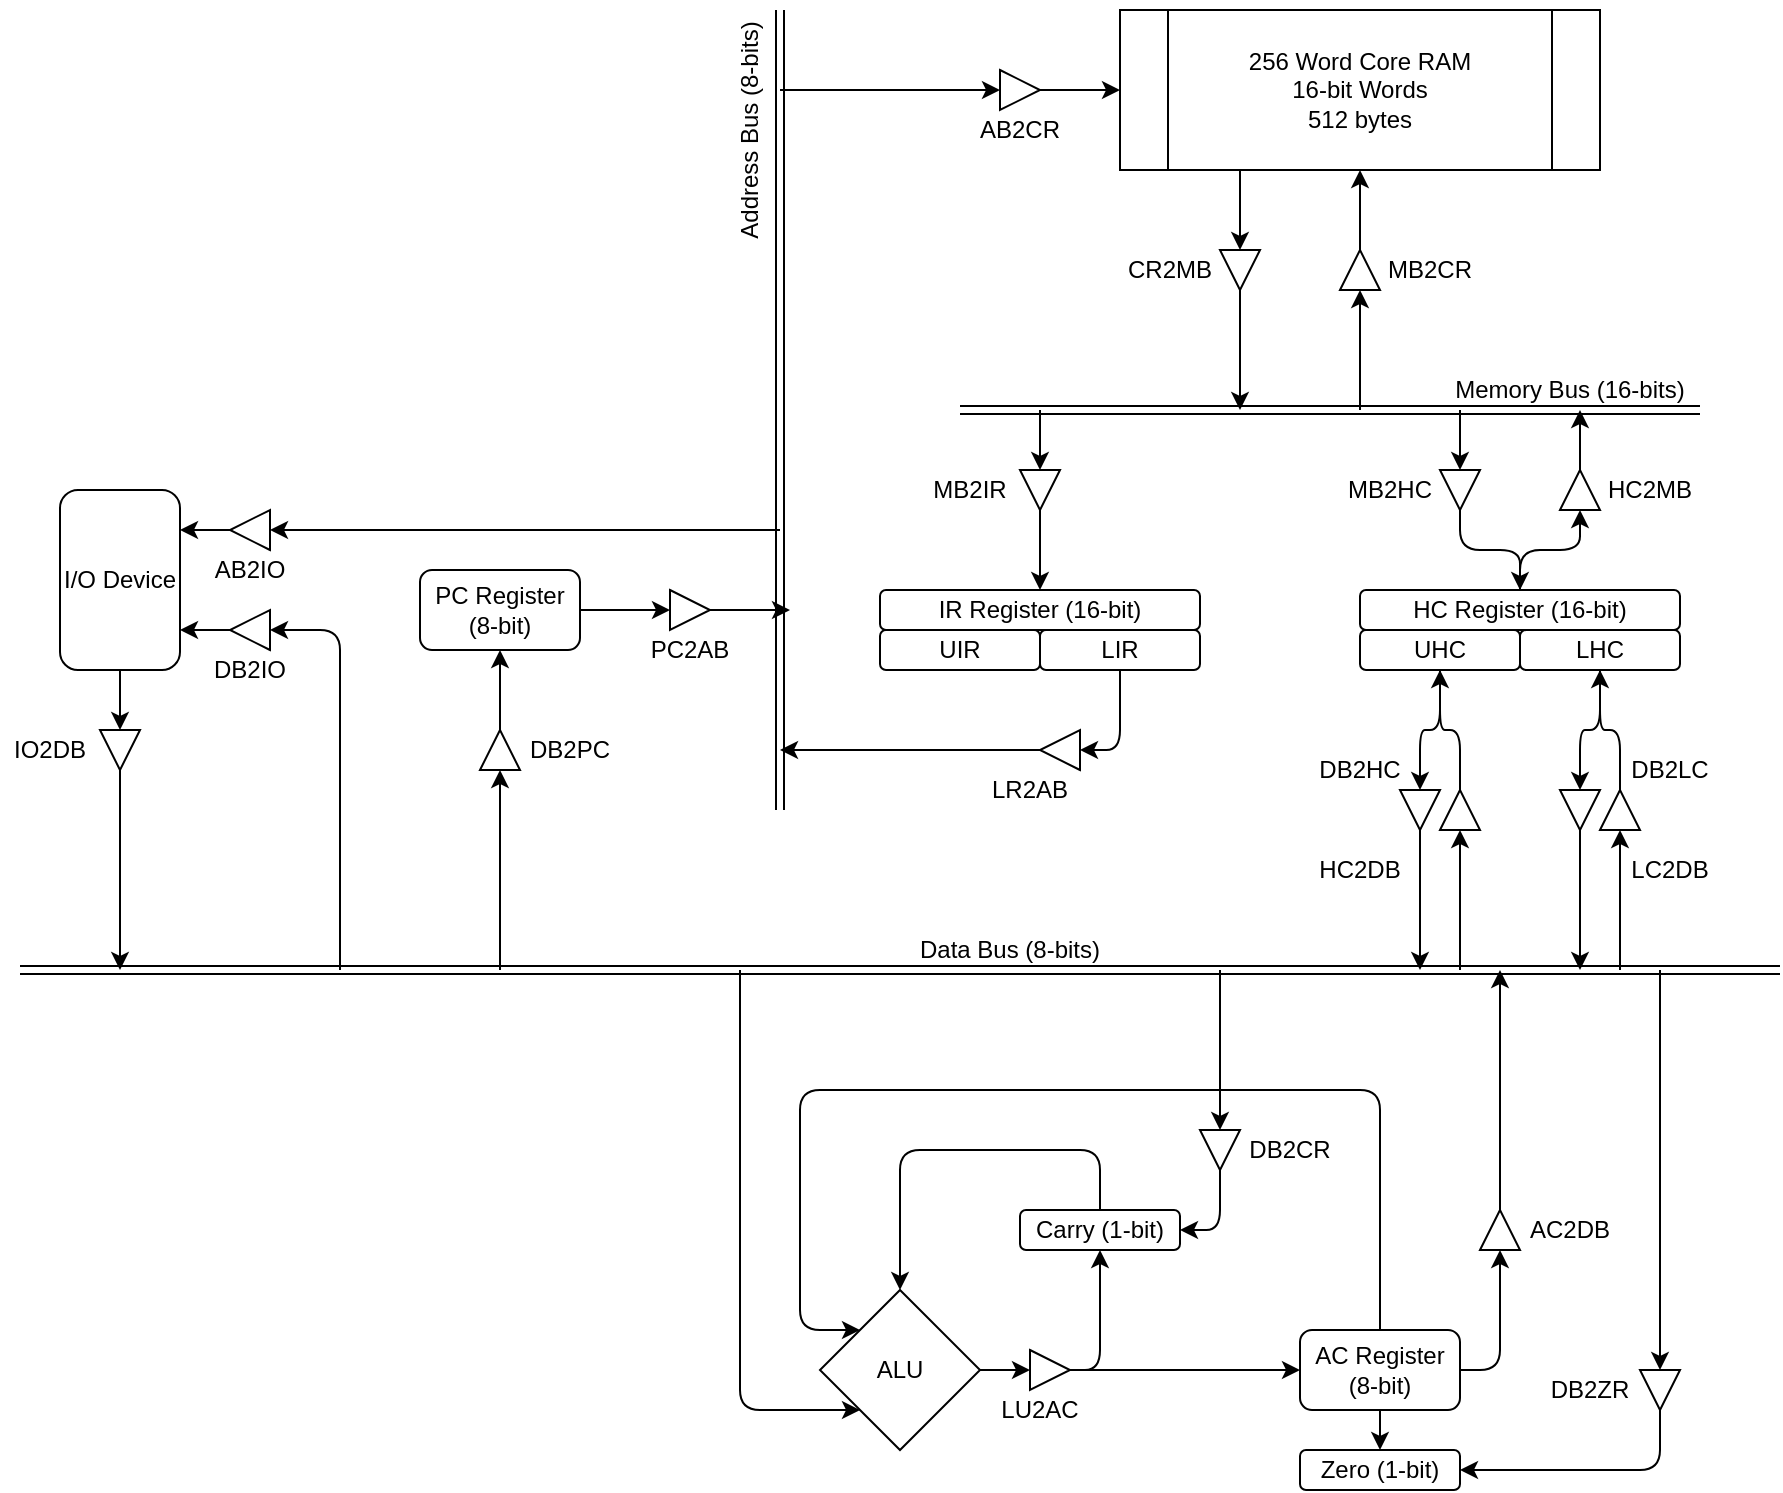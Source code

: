 <mxfile version="25.0.2">
  <diagram name="Page-1" id="8v1CLoxzxKAQLf_QYQPn">
    <mxGraphModel dx="2284" dy="844" grid="1" gridSize="10" guides="1" tooltips="1" connect="1" arrows="1" fold="1" page="1" pageScale="1" pageWidth="850" pageHeight="1100" math="0" shadow="0">
      <root>
        <mxCell id="0" />
        <mxCell id="1" parent="0" />
        <mxCell id="puYhm1N_4dxJy1DMbdnE-1" value="256 Word Core RAM&lt;div&gt;16-bit Words&lt;/div&gt;&lt;div&gt;512 bytes&lt;/div&gt;" style="shape=process;whiteSpace=wrap;html=1;backgroundOutline=1;" parent="1" vertex="1">
          <mxGeometry x="510" y="280" width="240" height="80" as="geometry" />
        </mxCell>
        <mxCell id="puYhm1N_4dxJy1DMbdnE-2" value="" style="shape=link;html=1;rounded=0;" parent="1" edge="1">
          <mxGeometry width="100" relative="1" as="geometry">
            <mxPoint x="430" y="480" as="sourcePoint" />
            <mxPoint x="800" y="480" as="targetPoint" />
          </mxGeometry>
        </mxCell>
        <mxCell id="puYhm1N_4dxJy1DMbdnE-4" value="" style="triangle;whiteSpace=wrap;html=1;rotation=90;" parent="1" vertex="1">
          <mxGeometry x="560" y="400" width="20" height="20" as="geometry" />
        </mxCell>
        <mxCell id="puYhm1N_4dxJy1DMbdnE-6" value="" style="endArrow=classic;html=1;rounded=0;exitX=1;exitY=0.5;exitDx=0;exitDy=0;" parent="1" source="puYhm1N_4dxJy1DMbdnE-4" edge="1">
          <mxGeometry width="50" height="50" relative="1" as="geometry">
            <mxPoint x="670" y="450" as="sourcePoint" />
            <mxPoint x="570" y="480" as="targetPoint" />
          </mxGeometry>
        </mxCell>
        <mxCell id="puYhm1N_4dxJy1DMbdnE-7" value="CR2MB" style="text;html=1;align=center;verticalAlign=middle;whiteSpace=wrap;rounded=0;" parent="1" vertex="1">
          <mxGeometry x="510" y="400" width="50" height="20" as="geometry" />
        </mxCell>
        <mxCell id="puYhm1N_4dxJy1DMbdnE-8" value="" style="triangle;whiteSpace=wrap;html=1;rotation=-90;" parent="1" vertex="1">
          <mxGeometry x="620" y="400" width="20" height="20" as="geometry" />
        </mxCell>
        <mxCell id="puYhm1N_4dxJy1DMbdnE-9" value="" style="endArrow=classic;html=1;rounded=0;entryX=0.5;entryY=1;entryDx=0;entryDy=0;exitX=1;exitY=0.5;exitDx=0;exitDy=0;" parent="1" source="puYhm1N_4dxJy1DMbdnE-8" target="puYhm1N_4dxJy1DMbdnE-1" edge="1">
          <mxGeometry width="50" height="50" relative="1" as="geometry">
            <mxPoint x="670" y="450" as="sourcePoint" />
            <mxPoint x="720" y="400" as="targetPoint" />
          </mxGeometry>
        </mxCell>
        <mxCell id="puYhm1N_4dxJy1DMbdnE-11" value="MB2CR" style="text;html=1;align=center;verticalAlign=middle;whiteSpace=wrap;rounded=0;" parent="1" vertex="1">
          <mxGeometry x="640" y="400" width="50" height="20" as="geometry" />
        </mxCell>
        <mxCell id="puYhm1N_4dxJy1DMbdnE-12" value="Memory Bus (16-bits)" style="text;html=1;align=center;verticalAlign=middle;whiteSpace=wrap;rounded=0;" parent="1" vertex="1">
          <mxGeometry x="670" y="460" width="130" height="20" as="geometry" />
        </mxCell>
        <mxCell id="puYhm1N_4dxJy1DMbdnE-13" value="HC Register (16-bit)" style="rounded=1;whiteSpace=wrap;html=1;" parent="1" vertex="1">
          <mxGeometry x="630" y="570" width="160" height="20" as="geometry" />
        </mxCell>
        <mxCell id="puYhm1N_4dxJy1DMbdnE-15" value="UHC" style="rounded=1;whiteSpace=wrap;html=1;" parent="1" vertex="1">
          <mxGeometry x="630" y="590" width="80" height="20" as="geometry" />
        </mxCell>
        <mxCell id="puYhm1N_4dxJy1DMbdnE-16" value="LHC" style="rounded=1;whiteSpace=wrap;html=1;" parent="1" vertex="1">
          <mxGeometry x="710" y="590" width="80" height="20" as="geometry" />
        </mxCell>
        <mxCell id="puYhm1N_4dxJy1DMbdnE-26" value="" style="triangle;whiteSpace=wrap;html=1;rotation=90;" parent="1" vertex="1">
          <mxGeometry x="670" y="510" width="20" height="20" as="geometry" />
        </mxCell>
        <mxCell id="puYhm1N_4dxJy1DMbdnE-27" value="MB2HC" style="text;html=1;align=center;verticalAlign=middle;whiteSpace=wrap;rounded=0;" parent="1" vertex="1">
          <mxGeometry x="620" y="510" width="50" height="20" as="geometry" />
        </mxCell>
        <mxCell id="puYhm1N_4dxJy1DMbdnE-28" value="" style="triangle;whiteSpace=wrap;html=1;rotation=-90;" parent="1" vertex="1">
          <mxGeometry x="730" y="510" width="20" height="20" as="geometry" />
        </mxCell>
        <mxCell id="puYhm1N_4dxJy1DMbdnE-29" value="HC2MB" style="text;html=1;align=center;verticalAlign=middle;whiteSpace=wrap;rounded=0;" parent="1" vertex="1">
          <mxGeometry x="750" y="510" width="50" height="20" as="geometry" />
        </mxCell>
        <mxCell id="puYhm1N_4dxJy1DMbdnE-30" value="" style="endArrow=classic;html=1;rounded=0;exitX=1;exitY=0.5;exitDx=0;exitDy=0;" parent="1" source="puYhm1N_4dxJy1DMbdnE-28" edge="1">
          <mxGeometry width="50" height="50" relative="1" as="geometry">
            <mxPoint x="640" y="570" as="sourcePoint" />
            <mxPoint x="740" y="480" as="targetPoint" />
          </mxGeometry>
        </mxCell>
        <mxCell id="puYhm1N_4dxJy1DMbdnE-31" value="" style="endArrow=classic;html=1;rounded=1;entryX=0.5;entryY=0;entryDx=0;entryDy=0;exitX=1;exitY=0.5;exitDx=0;exitDy=0;curved=0;" parent="1" source="puYhm1N_4dxJy1DMbdnE-26" target="puYhm1N_4dxJy1DMbdnE-13" edge="1">
          <mxGeometry width="50" height="50" relative="1" as="geometry">
            <mxPoint x="640" y="570" as="sourcePoint" />
            <mxPoint x="690" y="520" as="targetPoint" />
            <Array as="points">
              <mxPoint x="680" y="550" />
              <mxPoint x="710" y="550" />
            </Array>
          </mxGeometry>
        </mxCell>
        <mxCell id="puYhm1N_4dxJy1DMbdnE-32" value="" style="endArrow=classic;html=1;rounded=0;entryX=0;entryY=0.5;entryDx=0;entryDy=0;" parent="1" target="puYhm1N_4dxJy1DMbdnE-8" edge="1">
          <mxGeometry width="50" height="50" relative="1" as="geometry">
            <mxPoint x="630" y="480" as="sourcePoint" />
            <mxPoint x="690" y="520" as="targetPoint" />
          </mxGeometry>
        </mxCell>
        <mxCell id="puYhm1N_4dxJy1DMbdnE-33" value="" style="endArrow=classic;html=1;rounded=0;entryX=0;entryY=0.5;entryDx=0;entryDy=0;exitX=0.25;exitY=1;exitDx=0;exitDy=0;" parent="1" source="puYhm1N_4dxJy1DMbdnE-1" target="puYhm1N_4dxJy1DMbdnE-4" edge="1">
          <mxGeometry width="50" height="50" relative="1" as="geometry">
            <mxPoint x="640" y="570" as="sourcePoint" />
            <mxPoint x="690" y="520" as="targetPoint" />
          </mxGeometry>
        </mxCell>
        <mxCell id="puYhm1N_4dxJy1DMbdnE-34" value="" style="endArrow=classic;html=1;rounded=1;entryX=0;entryY=0.5;entryDx=0;entryDy=0;exitX=0.5;exitY=0;exitDx=0;exitDy=0;curved=0;" parent="1" source="puYhm1N_4dxJy1DMbdnE-13" target="puYhm1N_4dxJy1DMbdnE-28" edge="1">
          <mxGeometry width="50" height="50" relative="1" as="geometry">
            <mxPoint x="640" y="570" as="sourcePoint" />
            <mxPoint x="690" y="520" as="targetPoint" />
            <Array as="points">
              <mxPoint x="710" y="550" />
              <mxPoint x="740" y="550" />
            </Array>
          </mxGeometry>
        </mxCell>
        <mxCell id="puYhm1N_4dxJy1DMbdnE-35" value="" style="endArrow=classic;html=1;rounded=0;entryX=0;entryY=0.5;entryDx=0;entryDy=0;" parent="1" target="puYhm1N_4dxJy1DMbdnE-26" edge="1">
          <mxGeometry width="50" height="50" relative="1" as="geometry">
            <mxPoint x="680" y="480" as="sourcePoint" />
            <mxPoint x="690" y="520" as="targetPoint" />
          </mxGeometry>
        </mxCell>
        <mxCell id="puYhm1N_4dxJy1DMbdnE-36" value="IR Register (16-bit)" style="rounded=1;whiteSpace=wrap;html=1;" parent="1" vertex="1">
          <mxGeometry x="390" y="570" width="160" height="20" as="geometry" />
        </mxCell>
        <mxCell id="puYhm1N_4dxJy1DMbdnE-37" value="UIR" style="rounded=1;whiteSpace=wrap;html=1;" parent="1" vertex="1">
          <mxGeometry x="390" y="590" width="80" height="20" as="geometry" />
        </mxCell>
        <mxCell id="puYhm1N_4dxJy1DMbdnE-38" value="LIR" style="rounded=1;whiteSpace=wrap;html=1;" parent="1" vertex="1">
          <mxGeometry x="470" y="590" width="80" height="20" as="geometry" />
        </mxCell>
        <mxCell id="BRePqx0JXQs3MPjKSJ7a-1" value="" style="triangle;whiteSpace=wrap;html=1;rotation=90;" vertex="1" parent="1">
          <mxGeometry x="460" y="510" width="20" height="20" as="geometry" />
        </mxCell>
        <mxCell id="BRePqx0JXQs3MPjKSJ7a-2" value="MB2IR" style="text;html=1;align=center;verticalAlign=middle;whiteSpace=wrap;rounded=0;" vertex="1" parent="1">
          <mxGeometry x="410" y="510" width="50" height="20" as="geometry" />
        </mxCell>
        <mxCell id="BRePqx0JXQs3MPjKSJ7a-3" value="" style="endArrow=classic;html=1;rounded=0;entryX=0;entryY=0.5;entryDx=0;entryDy=0;" edge="1" parent="1" target="BRePqx0JXQs3MPjKSJ7a-1">
          <mxGeometry width="50" height="50" relative="1" as="geometry">
            <mxPoint x="470" y="480" as="sourcePoint" />
            <mxPoint x="480" y="520" as="targetPoint" />
          </mxGeometry>
        </mxCell>
        <mxCell id="BRePqx0JXQs3MPjKSJ7a-4" value="" style="endArrow=classic;html=1;rounded=0;exitX=1;exitY=0.5;exitDx=0;exitDy=0;" edge="1" parent="1" source="BRePqx0JXQs3MPjKSJ7a-1" target="puYhm1N_4dxJy1DMbdnE-36">
          <mxGeometry width="50" height="50" relative="1" as="geometry">
            <mxPoint x="600" y="530" as="sourcePoint" />
            <mxPoint x="650" y="480" as="targetPoint" />
          </mxGeometry>
        </mxCell>
        <mxCell id="BRePqx0JXQs3MPjKSJ7a-5" value="" style="shape=link;html=1;rounded=0;" edge="1" parent="1">
          <mxGeometry width="100" relative="1" as="geometry">
            <mxPoint x="340" y="680" as="sourcePoint" />
            <mxPoint x="340" y="280" as="targetPoint" />
          </mxGeometry>
        </mxCell>
        <mxCell id="BRePqx0JXQs3MPjKSJ7a-6" value="" style="endArrow=classic;html=1;rounded=0;exitX=1;exitY=0.5;exitDx=0;exitDy=0;" edge="1" parent="1" source="BRePqx0JXQs3MPjKSJ7a-7">
          <mxGeometry width="50" height="50" relative="1" as="geometry">
            <mxPoint x="390" y="660" as="sourcePoint" />
            <mxPoint x="340" y="650" as="targetPoint" />
          </mxGeometry>
        </mxCell>
        <mxCell id="BRePqx0JXQs3MPjKSJ7a-7" value="" style="triangle;whiteSpace=wrap;html=1;rotation=-180;" vertex="1" parent="1">
          <mxGeometry x="470" y="640" width="20" height="20" as="geometry" />
        </mxCell>
        <mxCell id="BRePqx0JXQs3MPjKSJ7a-8" value="" style="endArrow=classic;html=1;rounded=1;entryX=0;entryY=0.5;entryDx=0;entryDy=0;exitX=0.5;exitY=1;exitDx=0;exitDy=0;curved=0;" edge="1" parent="1" source="puYhm1N_4dxJy1DMbdnE-38" target="BRePqx0JXQs3MPjKSJ7a-7">
          <mxGeometry width="50" height="50" relative="1" as="geometry">
            <mxPoint x="400" y="610" as="sourcePoint" />
            <mxPoint x="450" y="560" as="targetPoint" />
            <Array as="points">
              <mxPoint x="510" y="650" />
            </Array>
          </mxGeometry>
        </mxCell>
        <mxCell id="BRePqx0JXQs3MPjKSJ7a-9" value="LR2AB" style="text;html=1;align=center;verticalAlign=middle;whiteSpace=wrap;rounded=0;" vertex="1" parent="1">
          <mxGeometry x="440" y="660" width="50" height="20" as="geometry" />
        </mxCell>
        <mxCell id="BRePqx0JXQs3MPjKSJ7a-10" value="Address Bus (8-bits)" style="text;html=1;align=center;verticalAlign=middle;whiteSpace=wrap;rounded=0;rotation=-90;" vertex="1" parent="1">
          <mxGeometry x="260" y="330" width="130" height="20" as="geometry" />
        </mxCell>
        <mxCell id="BRePqx0JXQs3MPjKSJ7a-12" value="" style="triangle;whiteSpace=wrap;html=1;rotation=0;" vertex="1" parent="1">
          <mxGeometry x="450" y="310" width="20" height="20" as="geometry" />
        </mxCell>
        <mxCell id="BRePqx0JXQs3MPjKSJ7a-13" value="" style="endArrow=classic;html=1;rounded=0;entryX=0;entryY=0.5;entryDx=0;entryDy=0;exitX=1;exitY=0.5;exitDx=0;exitDy=0;" edge="1" parent="1" source="BRePqx0JXQs3MPjKSJ7a-12" target="puYhm1N_4dxJy1DMbdnE-1">
          <mxGeometry width="50" height="50" relative="1" as="geometry">
            <mxPoint x="440" y="470" as="sourcePoint" />
            <mxPoint x="490" y="420" as="targetPoint" />
          </mxGeometry>
        </mxCell>
        <mxCell id="BRePqx0JXQs3MPjKSJ7a-14" value="" style="endArrow=classic;html=1;rounded=0;entryX=0;entryY=0.5;entryDx=0;entryDy=0;" edge="1" parent="1" target="BRePqx0JXQs3MPjKSJ7a-12">
          <mxGeometry width="50" height="50" relative="1" as="geometry">
            <mxPoint x="340" y="320" as="sourcePoint" />
            <mxPoint x="490" y="420" as="targetPoint" />
          </mxGeometry>
        </mxCell>
        <mxCell id="BRePqx0JXQs3MPjKSJ7a-15" value="AB2CR" style="text;html=1;align=center;verticalAlign=middle;whiteSpace=wrap;rounded=0;" vertex="1" parent="1">
          <mxGeometry x="435" y="330" width="50" height="20" as="geometry" />
        </mxCell>
        <mxCell id="BRePqx0JXQs3MPjKSJ7a-16" value="" style="shape=link;html=1;rounded=0;" edge="1" parent="1">
          <mxGeometry width="100" relative="1" as="geometry">
            <mxPoint x="-40" y="760" as="sourcePoint" />
            <mxPoint x="840" y="760" as="targetPoint" />
          </mxGeometry>
        </mxCell>
        <mxCell id="BRePqx0JXQs3MPjKSJ7a-17" value="Data Bus (8-bits)" style="text;html=1;align=center;verticalAlign=middle;whiteSpace=wrap;rounded=0;" vertex="1" parent="1">
          <mxGeometry x="390" y="740" width="130" height="20" as="geometry" />
        </mxCell>
        <mxCell id="BRePqx0JXQs3MPjKSJ7a-22" value="" style="triangle;whiteSpace=wrap;html=1;rotation=90;" vertex="1" parent="1">
          <mxGeometry x="730" y="670" width="20" height="20" as="geometry" />
        </mxCell>
        <mxCell id="BRePqx0JXQs3MPjKSJ7a-23" value="LC2DB" style="text;html=1;align=center;verticalAlign=middle;whiteSpace=wrap;rounded=0;rotation=0;" vertex="1" parent="1">
          <mxGeometry x="760" y="700" width="50" height="20" as="geometry" />
        </mxCell>
        <mxCell id="BRePqx0JXQs3MPjKSJ7a-24" value="" style="triangle;whiteSpace=wrap;html=1;rotation=-90;" vertex="1" parent="1">
          <mxGeometry x="750" y="670" width="20" height="20" as="geometry" />
        </mxCell>
        <mxCell id="BRePqx0JXQs3MPjKSJ7a-25" value="DB2LC" style="text;html=1;align=center;verticalAlign=middle;whiteSpace=wrap;rounded=0;rotation=0;" vertex="1" parent="1">
          <mxGeometry x="760" y="650" width="50" height="20" as="geometry" />
        </mxCell>
        <mxCell id="BRePqx0JXQs3MPjKSJ7a-26" value="" style="endArrow=classic;html=1;rounded=1;entryX=0.5;entryY=1;entryDx=0;entryDy=0;exitX=1;exitY=0.5;exitDx=0;exitDy=0;curved=0;" edge="1" parent="1" source="BRePqx0JXQs3MPjKSJ7a-24" target="puYhm1N_4dxJy1DMbdnE-16">
          <mxGeometry width="50" height="50" relative="1" as="geometry">
            <mxPoint x="790" y="700" as="sourcePoint" />
            <mxPoint x="840" y="650" as="targetPoint" />
            <Array as="points">
              <mxPoint x="760" y="640" />
              <mxPoint x="750" y="640" />
            </Array>
          </mxGeometry>
        </mxCell>
        <mxCell id="BRePqx0JXQs3MPjKSJ7a-27" value="" style="endArrow=classic;html=1;rounded=1;entryX=0;entryY=0.5;entryDx=0;entryDy=0;curved=0;" edge="1" parent="1" target="BRePqx0JXQs3MPjKSJ7a-22">
          <mxGeometry width="50" height="50" relative="1" as="geometry">
            <mxPoint x="750" y="610" as="sourcePoint" />
            <mxPoint x="840" y="650" as="targetPoint" />
            <Array as="points">
              <mxPoint x="750" y="640" />
              <mxPoint x="740" y="640" />
            </Array>
          </mxGeometry>
        </mxCell>
        <mxCell id="BRePqx0JXQs3MPjKSJ7a-28" value="" style="endArrow=classic;html=1;rounded=0;entryX=0;entryY=0.5;entryDx=0;entryDy=0;" edge="1" parent="1" target="BRePqx0JXQs3MPjKSJ7a-24">
          <mxGeometry width="50" height="50" relative="1" as="geometry">
            <mxPoint x="760" y="760" as="sourcePoint" />
            <mxPoint x="760" y="800" as="targetPoint" />
          </mxGeometry>
        </mxCell>
        <mxCell id="BRePqx0JXQs3MPjKSJ7a-29" value="" style="endArrow=classic;html=1;rounded=0;exitX=1;exitY=0.5;exitDx=0;exitDy=0;" edge="1" parent="1" source="BRePqx0JXQs3MPjKSJ7a-22">
          <mxGeometry width="50" height="50" relative="1" as="geometry">
            <mxPoint x="720" y="750" as="sourcePoint" />
            <mxPoint x="740" y="760" as="targetPoint" />
          </mxGeometry>
        </mxCell>
        <mxCell id="BRePqx0JXQs3MPjKSJ7a-30" value="" style="triangle;whiteSpace=wrap;html=1;rotation=90;" vertex="1" parent="1">
          <mxGeometry x="650" y="670" width="20" height="20" as="geometry" />
        </mxCell>
        <mxCell id="BRePqx0JXQs3MPjKSJ7a-31" value="HC2DB" style="text;html=1;align=center;verticalAlign=middle;whiteSpace=wrap;rounded=0;rotation=0;" vertex="1" parent="1">
          <mxGeometry x="605" y="700" width="50" height="20" as="geometry" />
        </mxCell>
        <mxCell id="BRePqx0JXQs3MPjKSJ7a-32" value="" style="triangle;whiteSpace=wrap;html=1;rotation=-90;" vertex="1" parent="1">
          <mxGeometry x="670" y="670" width="20" height="20" as="geometry" />
        </mxCell>
        <mxCell id="BRePqx0JXQs3MPjKSJ7a-33" value="DB2HC" style="text;html=1;align=center;verticalAlign=middle;whiteSpace=wrap;rounded=0;rotation=0;" vertex="1" parent="1">
          <mxGeometry x="605" y="650" width="50" height="20" as="geometry" />
        </mxCell>
        <mxCell id="BRePqx0JXQs3MPjKSJ7a-34" value="" style="endArrow=classic;html=1;rounded=1;entryX=0.5;entryY=1;entryDx=0;entryDy=0;exitX=1;exitY=0.5;exitDx=0;exitDy=0;curved=0;" edge="1" parent="1" source="BRePqx0JXQs3MPjKSJ7a-32">
          <mxGeometry width="50" height="50" relative="1" as="geometry">
            <mxPoint x="710" y="700" as="sourcePoint" />
            <mxPoint x="670" y="610" as="targetPoint" />
            <Array as="points">
              <mxPoint x="680" y="640" />
              <mxPoint x="670" y="640" />
            </Array>
          </mxGeometry>
        </mxCell>
        <mxCell id="BRePqx0JXQs3MPjKSJ7a-35" value="" style="endArrow=classic;html=1;rounded=1;entryX=0;entryY=0.5;entryDx=0;entryDy=0;curved=0;" edge="1" parent="1" target="BRePqx0JXQs3MPjKSJ7a-30">
          <mxGeometry width="50" height="50" relative="1" as="geometry">
            <mxPoint x="670" y="610" as="sourcePoint" />
            <mxPoint x="760" y="650" as="targetPoint" />
            <Array as="points">
              <mxPoint x="670" y="640" />
              <mxPoint x="660" y="640" />
            </Array>
          </mxGeometry>
        </mxCell>
        <mxCell id="BRePqx0JXQs3MPjKSJ7a-36" value="" style="endArrow=classic;html=1;rounded=0;entryX=0;entryY=0.5;entryDx=0;entryDy=0;" edge="1" parent="1" target="BRePqx0JXQs3MPjKSJ7a-32">
          <mxGeometry width="50" height="50" relative="1" as="geometry">
            <mxPoint x="680" y="760" as="sourcePoint" />
            <mxPoint x="680" y="800" as="targetPoint" />
          </mxGeometry>
        </mxCell>
        <mxCell id="BRePqx0JXQs3MPjKSJ7a-37" value="" style="endArrow=classic;html=1;rounded=0;exitX=1;exitY=0.5;exitDx=0;exitDy=0;" edge="1" parent="1" source="BRePqx0JXQs3MPjKSJ7a-30">
          <mxGeometry width="50" height="50" relative="1" as="geometry">
            <mxPoint x="640" y="750" as="sourcePoint" />
            <mxPoint x="660" y="760" as="targetPoint" />
          </mxGeometry>
        </mxCell>
        <mxCell id="BRePqx0JXQs3MPjKSJ7a-38" value="PC Register&lt;div&gt;(8-bit)&lt;/div&gt;" style="rounded=1;whiteSpace=wrap;html=1;" vertex="1" parent="1">
          <mxGeometry x="160" y="560" width="80" height="40" as="geometry" />
        </mxCell>
        <mxCell id="BRePqx0JXQs3MPjKSJ7a-40" value="" style="triangle;whiteSpace=wrap;html=1;rotation=0;" vertex="1" parent="1">
          <mxGeometry x="285" y="570" width="20" height="20" as="geometry" />
        </mxCell>
        <mxCell id="BRePqx0JXQs3MPjKSJ7a-41" value="" style="endArrow=classic;html=1;rounded=0;entryX=0;entryY=0.5;entryDx=0;entryDy=0;exitX=1;exitY=0.5;exitDx=0;exitDy=0;" edge="1" parent="1" source="BRePqx0JXQs3MPjKSJ7a-40">
          <mxGeometry width="50" height="50" relative="1" as="geometry">
            <mxPoint x="275" y="730" as="sourcePoint" />
            <mxPoint x="345" y="580" as="targetPoint" />
          </mxGeometry>
        </mxCell>
        <mxCell id="BRePqx0JXQs3MPjKSJ7a-42" value="PC2AB" style="text;html=1;align=center;verticalAlign=middle;whiteSpace=wrap;rounded=0;" vertex="1" parent="1">
          <mxGeometry x="270" y="590" width="50" height="20" as="geometry" />
        </mxCell>
        <mxCell id="BRePqx0JXQs3MPjKSJ7a-43" value="" style="endArrow=classic;html=1;rounded=0;entryX=0;entryY=0.5;entryDx=0;entryDy=0;exitX=1;exitY=0.5;exitDx=0;exitDy=0;" edge="1" parent="1" source="BRePqx0JXQs3MPjKSJ7a-38" target="BRePqx0JXQs3MPjKSJ7a-40">
          <mxGeometry width="50" height="50" relative="1" as="geometry">
            <mxPoint x="410" y="580" as="sourcePoint" />
            <mxPoint x="460" y="530" as="targetPoint" />
          </mxGeometry>
        </mxCell>
        <mxCell id="BRePqx0JXQs3MPjKSJ7a-44" value="" style="triangle;whiteSpace=wrap;html=1;rotation=-90;" vertex="1" parent="1">
          <mxGeometry x="190" y="640" width="20" height="20" as="geometry" />
        </mxCell>
        <mxCell id="BRePqx0JXQs3MPjKSJ7a-45" value="" style="endArrow=classic;html=1;rounded=0;entryX=0.5;entryY=1;entryDx=0;entryDy=0;exitX=1;exitY=0.5;exitDx=0;exitDy=0;" edge="1" parent="1" source="BRePqx0JXQs3MPjKSJ7a-44" target="BRePqx0JXQs3MPjKSJ7a-38">
          <mxGeometry width="50" height="50" relative="1" as="geometry">
            <mxPoint x="225" y="870" as="sourcePoint" />
            <mxPoint x="295" y="720" as="targetPoint" />
          </mxGeometry>
        </mxCell>
        <mxCell id="BRePqx0JXQs3MPjKSJ7a-46" value="DB2PC" style="text;html=1;align=center;verticalAlign=middle;whiteSpace=wrap;rounded=0;" vertex="1" parent="1">
          <mxGeometry x="210" y="640" width="50" height="20" as="geometry" />
        </mxCell>
        <mxCell id="BRePqx0JXQs3MPjKSJ7a-47" value="" style="endArrow=classic;html=1;rounded=0;entryX=0;entryY=0.5;entryDx=0;entryDy=0;" edge="1" parent="1" target="BRePqx0JXQs3MPjKSJ7a-44">
          <mxGeometry width="50" height="50" relative="1" as="geometry">
            <mxPoint x="200" y="760" as="sourcePoint" />
            <mxPoint x="370" y="640" as="targetPoint" />
          </mxGeometry>
        </mxCell>
        <mxCell id="BRePqx0JXQs3MPjKSJ7a-48" value="ALU" style="rhombus;whiteSpace=wrap;html=1;" vertex="1" parent="1">
          <mxGeometry x="360" y="920" width="80" height="80" as="geometry" />
        </mxCell>
        <mxCell id="BRePqx0JXQs3MPjKSJ7a-49" value="" style="endArrow=classic;html=1;rounded=1;entryX=0;entryY=1;entryDx=0;entryDy=0;curved=0;" edge="1" parent="1" target="BRePqx0JXQs3MPjKSJ7a-48">
          <mxGeometry width="50" height="50" relative="1" as="geometry">
            <mxPoint x="320" y="760" as="sourcePoint" />
            <mxPoint x="540" y="730" as="targetPoint" />
            <Array as="points">
              <mxPoint x="320" y="980" />
            </Array>
          </mxGeometry>
        </mxCell>
        <mxCell id="BRePqx0JXQs3MPjKSJ7a-50" value="" style="endArrow=classic;html=1;rounded=0;exitX=1;exitY=0.5;exitDx=0;exitDy=0;entryX=0;entryY=0.5;entryDx=0;entryDy=0;" edge="1" parent="1" source="BRePqx0JXQs3MPjKSJ7a-48" target="BRePqx0JXQs3MPjKSJ7a-51">
          <mxGeometry width="50" height="50" relative="1" as="geometry">
            <mxPoint x="490" y="860" as="sourcePoint" />
            <mxPoint x="480" y="960" as="targetPoint" />
          </mxGeometry>
        </mxCell>
        <mxCell id="BRePqx0JXQs3MPjKSJ7a-51" value="" style="triangle;whiteSpace=wrap;html=1;rotation=0;" vertex="1" parent="1">
          <mxGeometry x="465" y="950" width="20" height="20" as="geometry" />
        </mxCell>
        <mxCell id="BRePqx0JXQs3MPjKSJ7a-52" value="LU2AC" style="text;html=1;align=center;verticalAlign=middle;whiteSpace=wrap;rounded=0;" vertex="1" parent="1">
          <mxGeometry x="445" y="970" width="50" height="20" as="geometry" />
        </mxCell>
        <mxCell id="BRePqx0JXQs3MPjKSJ7a-53" value="AC Register&lt;div&gt;(8-bit)&lt;/div&gt;" style="rounded=1;whiteSpace=wrap;html=1;" vertex="1" parent="1">
          <mxGeometry x="600" y="940" width="80" height="40" as="geometry" />
        </mxCell>
        <mxCell id="BRePqx0JXQs3MPjKSJ7a-54" value="" style="endArrow=classic;html=1;rounded=0;exitX=1;exitY=0.5;exitDx=0;exitDy=0;entryX=0;entryY=0.5;entryDx=0;entryDy=0;" edge="1" parent="1" source="BRePqx0JXQs3MPjKSJ7a-51" target="BRePqx0JXQs3MPjKSJ7a-53">
          <mxGeometry width="50" height="50" relative="1" as="geometry">
            <mxPoint x="530" y="960" as="sourcePoint" />
            <mxPoint x="580" y="910" as="targetPoint" />
          </mxGeometry>
        </mxCell>
        <mxCell id="BRePqx0JXQs3MPjKSJ7a-58" value="Carry&amp;nbsp;&lt;span style=&quot;background-color: initial;&quot;&gt;(1-bit)&lt;/span&gt;" style="rounded=1;whiteSpace=wrap;html=1;" vertex="1" parent="1">
          <mxGeometry x="460" y="880" width="80" height="20" as="geometry" />
        </mxCell>
        <mxCell id="BRePqx0JXQs3MPjKSJ7a-60" value="" style="endArrow=classic;html=1;rounded=1;entryX=0.5;entryY=0;entryDx=0;entryDy=0;exitX=0.5;exitY=0;exitDx=0;exitDy=0;curved=0;" edge="1" parent="1" source="BRePqx0JXQs3MPjKSJ7a-58" target="BRePqx0JXQs3MPjKSJ7a-48">
          <mxGeometry width="50" height="50" relative="1" as="geometry">
            <mxPoint x="490" y="860" as="sourcePoint" />
            <mxPoint x="540" y="810" as="targetPoint" />
            <Array as="points">
              <mxPoint x="500" y="850" />
              <mxPoint x="400" y="850" />
            </Array>
          </mxGeometry>
        </mxCell>
        <mxCell id="BRePqx0JXQs3MPjKSJ7a-61" value="" style="endArrow=classic;html=1;rounded=1;entryX=0;entryY=0;entryDx=0;entryDy=0;exitX=0.5;exitY=0;exitDx=0;exitDy=0;curved=0;" edge="1" parent="1" source="BRePqx0JXQs3MPjKSJ7a-53" target="BRePqx0JXQs3MPjKSJ7a-48">
          <mxGeometry width="50" height="50" relative="1" as="geometry">
            <mxPoint x="490" y="860" as="sourcePoint" />
            <mxPoint x="540" y="810" as="targetPoint" />
            <Array as="points">
              <mxPoint x="640" y="820" />
              <mxPoint x="350" y="820" />
              <mxPoint x="350" y="940" />
            </Array>
          </mxGeometry>
        </mxCell>
        <mxCell id="BRePqx0JXQs3MPjKSJ7a-62" value="" style="triangle;whiteSpace=wrap;html=1;rotation=-90;" vertex="1" parent="1">
          <mxGeometry x="690" y="880" width="20" height="20" as="geometry" />
        </mxCell>
        <mxCell id="BRePqx0JXQs3MPjKSJ7a-63" value="AC2DB" style="text;html=1;align=center;verticalAlign=middle;whiteSpace=wrap;rounded=0;" vertex="1" parent="1">
          <mxGeometry x="710" y="880" width="50" height="20" as="geometry" />
        </mxCell>
        <mxCell id="BRePqx0JXQs3MPjKSJ7a-64" value="" style="endArrow=classic;html=1;rounded=1;entryX=0;entryY=0.5;entryDx=0;entryDy=0;exitX=1;exitY=0.5;exitDx=0;exitDy=0;curved=0;" edge="1" parent="1" source="BRePqx0JXQs3MPjKSJ7a-53" target="BRePqx0JXQs3MPjKSJ7a-62">
          <mxGeometry width="50" height="50" relative="1" as="geometry">
            <mxPoint x="620" y="880" as="sourcePoint" />
            <mxPoint x="670" y="830" as="targetPoint" />
            <Array as="points">
              <mxPoint x="700" y="960" />
            </Array>
          </mxGeometry>
        </mxCell>
        <mxCell id="BRePqx0JXQs3MPjKSJ7a-65" value="" style="endArrow=classic;html=1;rounded=0;exitX=1;exitY=0.5;exitDx=0;exitDy=0;" edge="1" parent="1" source="BRePqx0JXQs3MPjKSJ7a-62">
          <mxGeometry width="50" height="50" relative="1" as="geometry">
            <mxPoint x="620" y="840" as="sourcePoint" />
            <mxPoint x="700" y="760" as="targetPoint" />
          </mxGeometry>
        </mxCell>
        <mxCell id="BRePqx0JXQs3MPjKSJ7a-66" value="" style="triangle;whiteSpace=wrap;html=1;rotation=90;" vertex="1" parent="1">
          <mxGeometry x="550" y="840" width="20" height="20" as="geometry" />
        </mxCell>
        <mxCell id="BRePqx0JXQs3MPjKSJ7a-67" value="DB2CR" style="text;html=1;align=center;verticalAlign=middle;whiteSpace=wrap;rounded=0;rotation=0;" vertex="1" parent="1">
          <mxGeometry x="570" y="840" width="50" height="20" as="geometry" />
        </mxCell>
        <mxCell id="BRePqx0JXQs3MPjKSJ7a-68" value="" style="endArrow=classic;html=1;rounded=1;entryX=1;entryY=0.5;entryDx=0;entryDy=0;exitX=1;exitY=0.5;exitDx=0;exitDy=0;curved=0;" edge="1" parent="1" source="BRePqx0JXQs3MPjKSJ7a-66" target="BRePqx0JXQs3MPjKSJ7a-58">
          <mxGeometry width="50" height="50" relative="1" as="geometry">
            <mxPoint x="540" y="830" as="sourcePoint" />
            <mxPoint x="590" y="780" as="targetPoint" />
            <Array as="points">
              <mxPoint x="560" y="890" />
            </Array>
          </mxGeometry>
        </mxCell>
        <mxCell id="BRePqx0JXQs3MPjKSJ7a-69" value="" style="endArrow=classic;html=1;rounded=0;entryX=0;entryY=0.5;entryDx=0;entryDy=0;" edge="1" parent="1" target="BRePqx0JXQs3MPjKSJ7a-66">
          <mxGeometry width="50" height="50" relative="1" as="geometry">
            <mxPoint x="560" y="760" as="sourcePoint" />
            <mxPoint x="590" y="840" as="targetPoint" />
          </mxGeometry>
        </mxCell>
        <mxCell id="BRePqx0JXQs3MPjKSJ7a-70" value="Zero&amp;nbsp;&lt;span style=&quot;background-color: initial;&quot;&gt;(1-bit)&lt;/span&gt;" style="rounded=1;whiteSpace=wrap;html=1;" vertex="1" parent="1">
          <mxGeometry x="600" y="1000" width="80" height="20" as="geometry" />
        </mxCell>
        <mxCell id="BRePqx0JXQs3MPjKSJ7a-71" value="" style="endArrow=classic;html=1;rounded=0;entryX=0.5;entryY=0;entryDx=0;entryDy=0;exitX=0.5;exitY=1;exitDx=0;exitDy=0;" edge="1" parent="1" source="BRePqx0JXQs3MPjKSJ7a-53" target="BRePqx0JXQs3MPjKSJ7a-70">
          <mxGeometry width="50" height="50" relative="1" as="geometry">
            <mxPoint x="610" y="880" as="sourcePoint" />
            <mxPoint x="660" y="830" as="targetPoint" />
          </mxGeometry>
        </mxCell>
        <mxCell id="BRePqx0JXQs3MPjKSJ7a-72" value="" style="endArrow=classic;html=1;rounded=1;entryX=0.5;entryY=1;entryDx=0;entryDy=0;exitX=1;exitY=0.5;exitDx=0;exitDy=0;curved=0;" edge="1" parent="1" source="BRePqx0JXQs3MPjKSJ7a-51" target="BRePqx0JXQs3MPjKSJ7a-58">
          <mxGeometry width="50" height="50" relative="1" as="geometry">
            <mxPoint x="620" y="950" as="sourcePoint" />
            <mxPoint x="670" y="900" as="targetPoint" />
            <Array as="points">
              <mxPoint x="500" y="960" />
            </Array>
          </mxGeometry>
        </mxCell>
        <mxCell id="BRePqx0JXQs3MPjKSJ7a-73" value="" style="triangle;whiteSpace=wrap;html=1;rotation=90;" vertex="1" parent="1">
          <mxGeometry x="770" y="960" width="20" height="20" as="geometry" />
        </mxCell>
        <mxCell id="BRePqx0JXQs3MPjKSJ7a-74" value="DB2ZR" style="text;html=1;align=center;verticalAlign=middle;whiteSpace=wrap;rounded=0;rotation=0;" vertex="1" parent="1">
          <mxGeometry x="720" y="960" width="50" height="20" as="geometry" />
        </mxCell>
        <mxCell id="BRePqx0JXQs3MPjKSJ7a-75" value="" style="endArrow=classic;html=1;rounded=1;exitX=1;exitY=0.5;exitDx=0;exitDy=0;curved=0;entryX=1;entryY=0.5;entryDx=0;entryDy=0;" edge="1" parent="1" source="BRePqx0JXQs3MPjKSJ7a-73" target="BRePqx0JXQs3MPjKSJ7a-70">
          <mxGeometry width="50" height="50" relative="1" as="geometry">
            <mxPoint x="760" y="950" as="sourcePoint" />
            <mxPoint x="690" y="1010" as="targetPoint" />
            <Array as="points">
              <mxPoint x="780" y="1010" />
            </Array>
          </mxGeometry>
        </mxCell>
        <mxCell id="BRePqx0JXQs3MPjKSJ7a-76" value="" style="endArrow=classic;html=1;rounded=0;entryX=0;entryY=0.5;entryDx=0;entryDy=0;" edge="1" parent="1" target="BRePqx0JXQs3MPjKSJ7a-73">
          <mxGeometry width="50" height="50" relative="1" as="geometry">
            <mxPoint x="780" y="760" as="sourcePoint" />
            <mxPoint x="770" y="990" as="targetPoint" />
          </mxGeometry>
        </mxCell>
        <mxCell id="BRePqx0JXQs3MPjKSJ7a-81" value="" style="triangle;whiteSpace=wrap;html=1;rotation=-180;" vertex="1" parent="1">
          <mxGeometry x="65" y="530" width="20" height="20" as="geometry" />
        </mxCell>
        <mxCell id="BRePqx0JXQs3MPjKSJ7a-82" value="AB2IO" style="text;html=1;align=center;verticalAlign=middle;whiteSpace=wrap;rounded=0;" vertex="1" parent="1">
          <mxGeometry x="50" y="550" width="50" height="20" as="geometry" />
        </mxCell>
        <mxCell id="BRePqx0JXQs3MPjKSJ7a-83" value="" style="endArrow=classic;html=1;rounded=0;entryX=0;entryY=0.5;entryDx=0;entryDy=0;" edge="1" parent="1" target="BRePqx0JXQs3MPjKSJ7a-81">
          <mxGeometry width="50" height="50" relative="1" as="geometry">
            <mxPoint x="340" y="540" as="sourcePoint" />
            <mxPoint x="210" y="590" as="targetPoint" />
          </mxGeometry>
        </mxCell>
        <mxCell id="BRePqx0JXQs3MPjKSJ7a-84" value="" style="triangle;whiteSpace=wrap;html=1;rotation=-180;" vertex="1" parent="1">
          <mxGeometry x="65" y="580" width="20" height="20" as="geometry" />
        </mxCell>
        <mxCell id="BRePqx0JXQs3MPjKSJ7a-85" value="DB2IO" style="text;html=1;align=center;verticalAlign=middle;whiteSpace=wrap;rounded=0;" vertex="1" parent="1">
          <mxGeometry x="50" y="600" width="50" height="20" as="geometry" />
        </mxCell>
        <mxCell id="BRePqx0JXQs3MPjKSJ7a-86" value="" style="endArrow=classic;html=1;rounded=1;entryX=0;entryY=0.5;entryDx=0;entryDy=0;curved=0;" edge="1" parent="1" target="BRePqx0JXQs3MPjKSJ7a-84">
          <mxGeometry width="50" height="50" relative="1" as="geometry">
            <mxPoint x="120" y="760" as="sourcePoint" />
            <mxPoint x="210" y="590" as="targetPoint" />
            <Array as="points">
              <mxPoint x="120" y="590" />
            </Array>
          </mxGeometry>
        </mxCell>
        <mxCell id="BRePqx0JXQs3MPjKSJ7a-87" value="" style="endArrow=classic;html=1;rounded=0;exitX=1;exitY=0.5;exitDx=0;exitDy=0;" edge="1" parent="1" source="BRePqx0JXQs3MPjKSJ7a-84">
          <mxGeometry width="50" height="50" relative="1" as="geometry">
            <mxPoint x="80" y="650" as="sourcePoint" />
            <mxPoint x="40" y="590" as="targetPoint" />
          </mxGeometry>
        </mxCell>
        <mxCell id="BRePqx0JXQs3MPjKSJ7a-88" value="" style="endArrow=classic;html=1;rounded=0;exitX=1;exitY=0.5;exitDx=0;exitDy=0;" edge="1" parent="1" source="BRePqx0JXQs3MPjKSJ7a-81">
          <mxGeometry width="50" height="50" relative="1" as="geometry">
            <mxPoint x="80" y="650" as="sourcePoint" />
            <mxPoint x="40" y="540" as="targetPoint" />
          </mxGeometry>
        </mxCell>
        <mxCell id="BRePqx0JXQs3MPjKSJ7a-90" value="I/O Device" style="rounded=1;whiteSpace=wrap;html=1;" vertex="1" parent="1">
          <mxGeometry x="-20" y="520" width="60" height="90" as="geometry" />
        </mxCell>
        <mxCell id="BRePqx0JXQs3MPjKSJ7a-91" value="" style="triangle;whiteSpace=wrap;html=1;rotation=90;" vertex="1" parent="1">
          <mxGeometry y="640" width="20" height="20" as="geometry" />
        </mxCell>
        <mxCell id="BRePqx0JXQs3MPjKSJ7a-92" value="IO2DB" style="text;html=1;align=center;verticalAlign=middle;whiteSpace=wrap;rounded=0;" vertex="1" parent="1">
          <mxGeometry x="-50" y="640" width="50" height="20" as="geometry" />
        </mxCell>
        <mxCell id="BRePqx0JXQs3MPjKSJ7a-93" value="" style="endArrow=classic;html=1;rounded=0;entryX=0;entryY=0.5;entryDx=0;entryDy=0;exitX=0.5;exitY=1;exitDx=0;exitDy=0;" edge="1" parent="1" source="BRePqx0JXQs3MPjKSJ7a-90" target="BRePqx0JXQs3MPjKSJ7a-91">
          <mxGeometry width="50" height="50" relative="1" as="geometry">
            <mxPoint x="170" y="660" as="sourcePoint" />
            <mxPoint x="220" y="610" as="targetPoint" />
          </mxGeometry>
        </mxCell>
        <mxCell id="BRePqx0JXQs3MPjKSJ7a-94" value="" style="endArrow=classic;html=1;rounded=0;exitX=1;exitY=0.5;exitDx=0;exitDy=0;" edge="1" parent="1" source="BRePqx0JXQs3MPjKSJ7a-91">
          <mxGeometry width="50" height="50" relative="1" as="geometry">
            <mxPoint x="170" y="660" as="sourcePoint" />
            <mxPoint x="10" y="760" as="targetPoint" />
          </mxGeometry>
        </mxCell>
      </root>
    </mxGraphModel>
  </diagram>
</mxfile>
